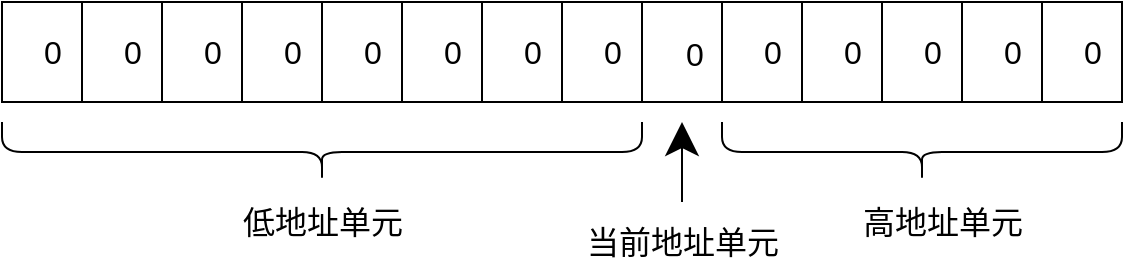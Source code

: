 <mxfile version="20.2.4" type="github">
  <diagram id="AjwODrBR0i8v_Ny-2tA1" name="第 1 页">
    <mxGraphModel dx="1422" dy="794" grid="0" gridSize="10" guides="1" tooltips="1" connect="1" arrows="1" fold="1" page="1" pageScale="1" pageWidth="827" pageHeight="1169" math="0" shadow="0">
      <root>
        <mxCell id="0" />
        <mxCell id="1" parent="0" />
        <mxCell id="llBjtwznbCGXXFytUPpG-106" value="" style="rounded=0;whiteSpace=wrap;html=1;fontSize=16;" vertex="1" parent="1">
          <mxGeometry x="80" y="250" width="560" height="50" as="geometry" />
        </mxCell>
        <mxCell id="llBjtwznbCGXXFytUPpG-107" value="" style="endArrow=none;html=1;fontSize=12;startSize=14;endSize=14;" edge="1" parent="1">
          <mxGeometry width="50" height="50" relative="1" as="geometry">
            <mxPoint x="600" y="300" as="sourcePoint" />
            <mxPoint x="600" y="250" as="targetPoint" />
            <Array as="points">
              <mxPoint x="600" y="280" />
            </Array>
          </mxGeometry>
        </mxCell>
        <mxCell id="llBjtwznbCGXXFytUPpG-108" value="" style="endArrow=none;html=1;fontSize=12;startSize=14;endSize=14;" edge="1" parent="1">
          <mxGeometry width="50" height="50" relative="1" as="geometry">
            <mxPoint x="240" y="300" as="sourcePoint" />
            <mxPoint x="240" y="250" as="targetPoint" />
            <Array as="points">
              <mxPoint x="240" y="280" />
            </Array>
          </mxGeometry>
        </mxCell>
        <mxCell id="llBjtwznbCGXXFytUPpG-109" value="" style="endArrow=none;html=1;fontSize=12;startSize=14;endSize=14;" edge="1" parent="1">
          <mxGeometry width="50" height="50" relative="1" as="geometry">
            <mxPoint x="200" y="300" as="sourcePoint" />
            <mxPoint x="200" y="250" as="targetPoint" />
            <Array as="points">
              <mxPoint x="200" y="280" />
            </Array>
          </mxGeometry>
        </mxCell>
        <mxCell id="llBjtwznbCGXXFytUPpG-110" value="" style="endArrow=none;html=1;fontSize=12;startSize=14;endSize=14;" edge="1" parent="1">
          <mxGeometry width="50" height="50" relative="1" as="geometry">
            <mxPoint x="160" y="300" as="sourcePoint" />
            <mxPoint x="160" y="250" as="targetPoint" />
            <Array as="points">
              <mxPoint x="160" y="280" />
            </Array>
          </mxGeometry>
        </mxCell>
        <mxCell id="llBjtwznbCGXXFytUPpG-111" value="" style="endArrow=none;html=1;fontSize=12;startSize=14;endSize=14;" edge="1" parent="1">
          <mxGeometry width="50" height="50" relative="1" as="geometry">
            <mxPoint x="120" y="300" as="sourcePoint" />
            <mxPoint x="120" y="250" as="targetPoint" />
            <Array as="points">
              <mxPoint x="120" y="280" />
            </Array>
          </mxGeometry>
        </mxCell>
        <mxCell id="llBjtwznbCGXXFytUPpG-112" value="" style="endArrow=none;html=1;fontSize=12;startSize=14;endSize=14;" edge="1" parent="1">
          <mxGeometry width="50" height="50" relative="1" as="geometry">
            <mxPoint x="520" y="300" as="sourcePoint" />
            <mxPoint x="520" y="250" as="targetPoint" />
            <Array as="points">
              <mxPoint x="520" y="280" />
            </Array>
          </mxGeometry>
        </mxCell>
        <mxCell id="llBjtwznbCGXXFytUPpG-113" value="" style="endArrow=none;html=1;fontSize=12;startSize=14;endSize=14;" edge="1" parent="1">
          <mxGeometry width="50" height="50" relative="1" as="geometry">
            <mxPoint x="560" y="300" as="sourcePoint" />
            <mxPoint x="560" y="250" as="targetPoint" />
            <Array as="points">
              <mxPoint x="560" y="280" />
            </Array>
          </mxGeometry>
        </mxCell>
        <mxCell id="llBjtwznbCGXXFytUPpG-114" value="" style="endArrow=none;html=1;fontSize=12;startSize=14;endSize=14;" edge="1" parent="1">
          <mxGeometry width="50" height="50" relative="1" as="geometry">
            <mxPoint x="280" y="300" as="sourcePoint" />
            <mxPoint x="280" y="250" as="targetPoint" />
            <Array as="points">
              <mxPoint x="280" y="280" />
            </Array>
          </mxGeometry>
        </mxCell>
        <mxCell id="llBjtwznbCGXXFytUPpG-115" value="" style="endArrow=none;html=1;fontSize=12;startSize=14;endSize=14;" edge="1" parent="1">
          <mxGeometry width="50" height="50" relative="1" as="geometry">
            <mxPoint x="320" y="300" as="sourcePoint" />
            <mxPoint x="320" y="250" as="targetPoint" />
            <Array as="points">
              <mxPoint x="320" y="280" />
            </Array>
          </mxGeometry>
        </mxCell>
        <mxCell id="llBjtwznbCGXXFytUPpG-116" value="" style="endArrow=none;html=1;fontSize=12;startSize=14;endSize=14;" edge="1" parent="1">
          <mxGeometry width="50" height="50" relative="1" as="geometry">
            <mxPoint x="360" y="300" as="sourcePoint" />
            <mxPoint x="360" y="250" as="targetPoint" />
            <Array as="points">
              <mxPoint x="360" y="280" />
            </Array>
          </mxGeometry>
        </mxCell>
        <mxCell id="llBjtwznbCGXXFytUPpG-117" value="" style="endArrow=none;html=1;fontSize=12;startSize=14;endSize=14;" edge="1" parent="1">
          <mxGeometry width="50" height="50" relative="1" as="geometry">
            <mxPoint x="400" y="300" as="sourcePoint" />
            <mxPoint x="400" y="250" as="targetPoint" />
            <Array as="points">
              <mxPoint x="400" y="280" />
            </Array>
          </mxGeometry>
        </mxCell>
        <mxCell id="llBjtwznbCGXXFytUPpG-118" value="" style="endArrow=none;html=1;fontSize=12;startSize=14;endSize=14;" edge="1" parent="1">
          <mxGeometry width="50" height="50" relative="1" as="geometry">
            <mxPoint x="440" y="300" as="sourcePoint" />
            <mxPoint x="440" y="250" as="targetPoint" />
            <Array as="points">
              <mxPoint x="440" y="280" />
            </Array>
          </mxGeometry>
        </mxCell>
        <mxCell id="llBjtwznbCGXXFytUPpG-119" value="" style="endArrow=none;html=1;fontSize=12;startSize=14;endSize=14;" edge="1" parent="1">
          <mxGeometry width="50" height="50" relative="1" as="geometry">
            <mxPoint x="480" y="300" as="sourcePoint" />
            <mxPoint x="480" y="250" as="targetPoint" />
            <Array as="points">
              <mxPoint x="480" y="280" />
            </Array>
          </mxGeometry>
        </mxCell>
        <mxCell id="llBjtwznbCGXXFytUPpG-122" value="" style="shape=curlyBracket;whiteSpace=wrap;html=1;rounded=1;fontSize=16;direction=north;" vertex="1" parent="1">
          <mxGeometry x="80" y="310" width="320" height="30" as="geometry" />
        </mxCell>
        <mxCell id="llBjtwznbCGXXFytUPpG-123" value="" style="shape=curlyBracket;whiteSpace=wrap;html=1;rounded=1;fontSize=16;direction=north;" vertex="1" parent="1">
          <mxGeometry x="440" y="310" width="200" height="30" as="geometry" />
        </mxCell>
        <mxCell id="llBjtwznbCGXXFytUPpG-124" value="" style="endArrow=classic;html=1;fontSize=12;startSize=14;endSize=14;" edge="1" parent="1">
          <mxGeometry width="50" height="50" relative="1" as="geometry">
            <mxPoint x="420" y="350" as="sourcePoint" />
            <mxPoint x="420" y="310" as="targetPoint" />
          </mxGeometry>
        </mxCell>
        <mxCell id="llBjtwznbCGXXFytUPpG-127" value="当前地址单元" style="text;html=1;align=center;verticalAlign=middle;resizable=0;points=[];autosize=1;strokeColor=none;fillColor=none;fontSize=16;" vertex="1" parent="1">
          <mxGeometry x="360" y="355" width="120" height="30" as="geometry" />
        </mxCell>
        <mxCell id="llBjtwznbCGXXFytUPpG-128" value="低地址单元" style="text;html=1;align=center;verticalAlign=middle;resizable=0;points=[];autosize=1;strokeColor=none;fillColor=none;fontSize=16;" vertex="1" parent="1">
          <mxGeometry x="190" y="345" width="100" height="30" as="geometry" />
        </mxCell>
        <mxCell id="llBjtwznbCGXXFytUPpG-129" value="高地址单元" style="text;html=1;align=center;verticalAlign=middle;resizable=0;points=[];autosize=1;strokeColor=none;fillColor=none;fontSize=16;" vertex="1" parent="1">
          <mxGeometry x="500" y="345" width="100" height="30" as="geometry" />
        </mxCell>
        <mxCell id="llBjtwznbCGXXFytUPpG-130" value="0" style="text;html=1;align=center;verticalAlign=middle;resizable=0;points=[];autosize=1;strokeColor=none;fillColor=none;fontSize=16;" vertex="1" parent="1">
          <mxGeometry x="90" y="260" width="30" height="30" as="geometry" />
        </mxCell>
        <mxCell id="llBjtwznbCGXXFytUPpG-131" value="0" style="text;html=1;align=center;verticalAlign=middle;resizable=0;points=[];autosize=1;strokeColor=none;fillColor=none;fontSize=16;" vertex="1" parent="1">
          <mxGeometry x="130" y="260" width="30" height="30" as="geometry" />
        </mxCell>
        <mxCell id="llBjtwznbCGXXFytUPpG-133" value="0" style="text;html=1;align=center;verticalAlign=middle;resizable=0;points=[];autosize=1;strokeColor=none;fillColor=none;fontSize=16;" vertex="1" parent="1">
          <mxGeometry x="290" y="260" width="30" height="30" as="geometry" />
        </mxCell>
        <mxCell id="llBjtwznbCGXXFytUPpG-134" value="0" style="text;html=1;align=center;verticalAlign=middle;resizable=0;points=[];autosize=1;strokeColor=none;fillColor=none;fontSize=16;" vertex="1" parent="1">
          <mxGeometry x="250" y="260" width="30" height="30" as="geometry" />
        </mxCell>
        <mxCell id="llBjtwznbCGXXFytUPpG-135" value="0" style="text;html=1;align=center;verticalAlign=middle;resizable=0;points=[];autosize=1;strokeColor=none;fillColor=none;fontSize=16;" vertex="1" parent="1">
          <mxGeometry x="210" y="260" width="30" height="30" as="geometry" />
        </mxCell>
        <mxCell id="llBjtwznbCGXXFytUPpG-136" value="0" style="text;html=1;align=center;verticalAlign=middle;resizable=0;points=[];autosize=1;strokeColor=none;fillColor=none;fontSize=16;" vertex="1" parent="1">
          <mxGeometry x="170" y="260" width="30" height="30" as="geometry" />
        </mxCell>
        <mxCell id="llBjtwznbCGXXFytUPpG-137" value="0" style="text;html=1;align=center;verticalAlign=middle;resizable=0;points=[];autosize=1;strokeColor=none;fillColor=none;fontSize=16;" vertex="1" parent="1">
          <mxGeometry x="412" y="260" width="27" height="31" as="geometry" />
        </mxCell>
        <mxCell id="llBjtwznbCGXXFytUPpG-138" value="0" style="text;html=1;align=center;verticalAlign=middle;resizable=0;points=[];autosize=1;strokeColor=none;fillColor=none;fontSize=16;" vertex="1" parent="1">
          <mxGeometry x="370" y="260" width="30" height="30" as="geometry" />
        </mxCell>
        <mxCell id="llBjtwznbCGXXFytUPpG-139" value="0" style="text;html=1;align=center;verticalAlign=middle;resizable=0;points=[];autosize=1;strokeColor=none;fillColor=none;fontSize=16;" vertex="1" parent="1">
          <mxGeometry x="330" y="260" width="30" height="30" as="geometry" />
        </mxCell>
        <mxCell id="llBjtwznbCGXXFytUPpG-140" value="0" style="text;html=1;align=center;verticalAlign=middle;resizable=0;points=[];autosize=1;strokeColor=none;fillColor=none;fontSize=16;" vertex="1" parent="1">
          <mxGeometry x="610" y="260" width="30" height="30" as="geometry" />
        </mxCell>
        <mxCell id="llBjtwznbCGXXFytUPpG-145" value="0" style="text;html=1;align=center;verticalAlign=middle;resizable=0;points=[];autosize=1;strokeColor=none;fillColor=none;fontSize=16;" vertex="1" parent="1">
          <mxGeometry x="570" y="260" width="30" height="30" as="geometry" />
        </mxCell>
        <mxCell id="llBjtwznbCGXXFytUPpG-146" value="0" style="text;html=1;align=center;verticalAlign=middle;resizable=0;points=[];autosize=1;strokeColor=none;fillColor=none;fontSize=16;" vertex="1" parent="1">
          <mxGeometry x="530" y="260" width="30" height="30" as="geometry" />
        </mxCell>
        <mxCell id="llBjtwznbCGXXFytUPpG-147" value="0" style="text;html=1;align=center;verticalAlign=middle;resizable=0;points=[];autosize=1;strokeColor=none;fillColor=none;fontSize=16;" vertex="1" parent="1">
          <mxGeometry x="490" y="260" width="30" height="30" as="geometry" />
        </mxCell>
        <mxCell id="llBjtwznbCGXXFytUPpG-148" value="0" style="text;html=1;align=center;verticalAlign=middle;resizable=0;points=[];autosize=1;strokeColor=none;fillColor=none;fontSize=16;" vertex="1" parent="1">
          <mxGeometry x="450" y="260" width="30" height="30" as="geometry" />
        </mxCell>
      </root>
    </mxGraphModel>
  </diagram>
</mxfile>
